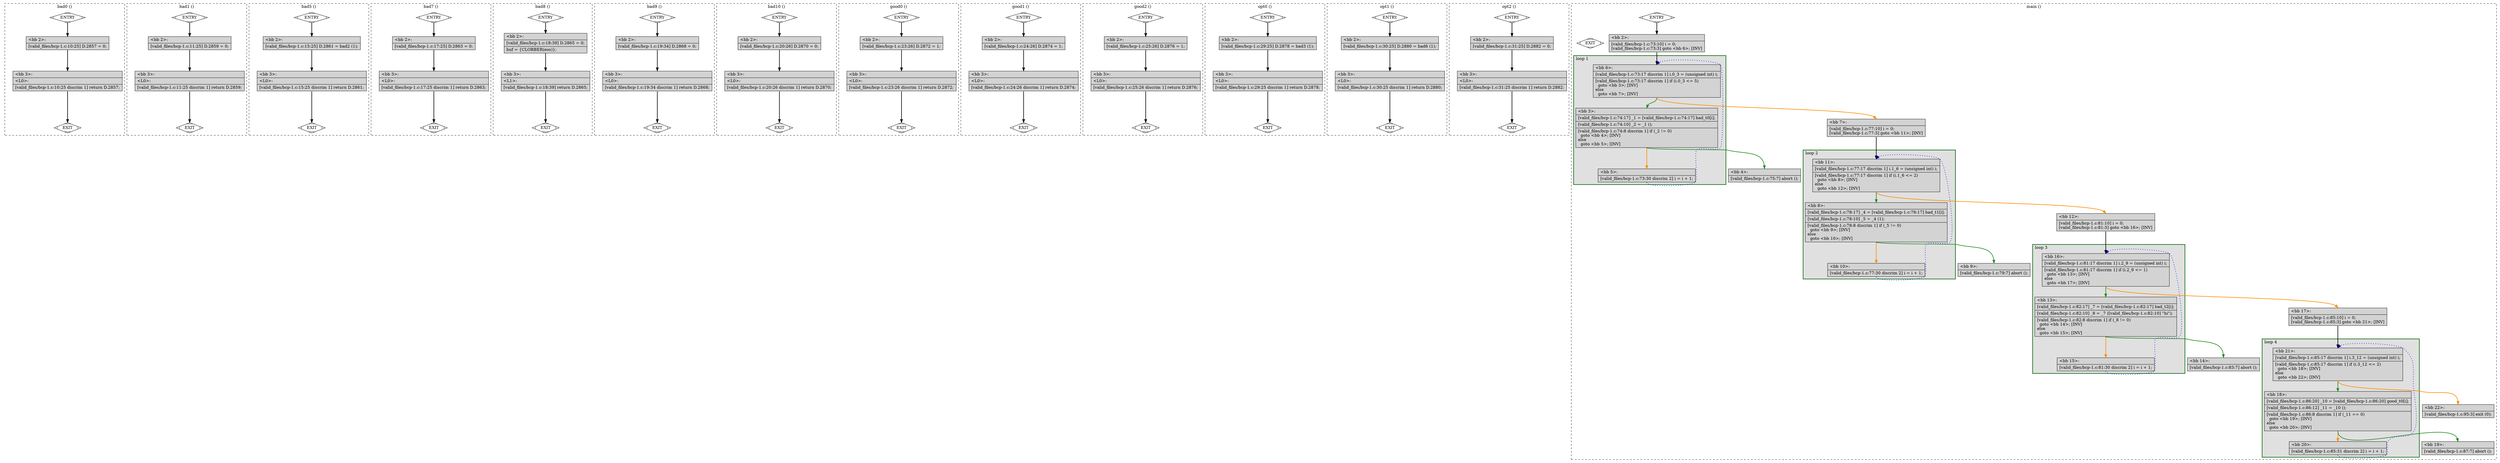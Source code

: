 digraph "a-bcp-1.c.015t.cfg" {
overlap=false;
subgraph "cluster_bad0" {
	style="dashed";
	color="black";
	label="bad0 ()";
	fn_0_basic_block_0 [shape=Mdiamond,style=filled,fillcolor=white,label="ENTRY"];

	fn_0_basic_block_1 [shape=Mdiamond,style=filled,fillcolor=white,label="EXIT"];

	fn_0_basic_block_2 [shape=record,style=filled,fillcolor=lightgrey,label="{\<bb\ 2\>:\l\
|[valid_files/bcp-1.c:10:25]\ D.2857\ =\ 0;\l\
}"];

	fn_0_basic_block_3 [shape=record,style=filled,fillcolor=lightgrey,label="{\<bb\ 3\>:\l\
|\<L0\>:\l\
|[valid_files/bcp-1.c:10:25\ discrim\ 1]\ return\ D.2857;\l\
}"];

	fn_0_basic_block_0:s -> fn_0_basic_block_2:n [style="solid,bold",color=black,weight=100,constraint=true];
	fn_0_basic_block_2:s -> fn_0_basic_block_3:n [style="solid,bold",color=black,weight=100,constraint=true];
	fn_0_basic_block_3:s -> fn_0_basic_block_1:n [style="solid,bold",color=black,weight=10,constraint=true];
	fn_0_basic_block_0:s -> fn_0_basic_block_1:n [style="invis",constraint=true];
}
subgraph "cluster_bad1" {
	style="dashed";
	color="black";
	label="bad1 ()";
	fn_1_basic_block_0 [shape=Mdiamond,style=filled,fillcolor=white,label="ENTRY"];

	fn_1_basic_block_1 [shape=Mdiamond,style=filled,fillcolor=white,label="EXIT"];

	fn_1_basic_block_2 [shape=record,style=filled,fillcolor=lightgrey,label="{\<bb\ 2\>:\l\
|[valid_files/bcp-1.c:11:25]\ D.2859\ =\ 0;\l\
}"];

	fn_1_basic_block_3 [shape=record,style=filled,fillcolor=lightgrey,label="{\<bb\ 3\>:\l\
|\<L0\>:\l\
|[valid_files/bcp-1.c:11:25\ discrim\ 1]\ return\ D.2859;\l\
}"];

	fn_1_basic_block_0:s -> fn_1_basic_block_2:n [style="solid,bold",color=black,weight=100,constraint=true];
	fn_1_basic_block_2:s -> fn_1_basic_block_3:n [style="solid,bold",color=black,weight=100,constraint=true];
	fn_1_basic_block_3:s -> fn_1_basic_block_1:n [style="solid,bold",color=black,weight=10,constraint=true];
	fn_1_basic_block_0:s -> fn_1_basic_block_1:n [style="invis",constraint=true];
}
subgraph "cluster_bad5" {
	style="dashed";
	color="black";
	label="bad5 ()";
	fn_5_basic_block_0 [shape=Mdiamond,style=filled,fillcolor=white,label="ENTRY"];

	fn_5_basic_block_1 [shape=Mdiamond,style=filled,fillcolor=white,label="EXIT"];

	fn_5_basic_block_2 [shape=record,style=filled,fillcolor=lightgrey,label="{\<bb\ 2\>:\l\
|[valid_files/bcp-1.c:15:25]\ D.2861\ =\ bad2\ (1);\l\
}"];

	fn_5_basic_block_3 [shape=record,style=filled,fillcolor=lightgrey,label="{\<bb\ 3\>:\l\
|\<L0\>:\l\
|[valid_files/bcp-1.c:15:25\ discrim\ 1]\ return\ D.2861;\l\
}"];

	fn_5_basic_block_0:s -> fn_5_basic_block_2:n [style="solid,bold",color=black,weight=100,constraint=true];
	fn_5_basic_block_2:s -> fn_5_basic_block_3:n [style="solid,bold",color=black,weight=100,constraint=true];
	fn_5_basic_block_3:s -> fn_5_basic_block_1:n [style="solid,bold",color=black,weight=10,constraint=true];
	fn_5_basic_block_0:s -> fn_5_basic_block_1:n [style="invis",constraint=true];
}
subgraph "cluster_bad7" {
	style="dashed";
	color="black";
	label="bad7 ()";
	fn_7_basic_block_0 [shape=Mdiamond,style=filled,fillcolor=white,label="ENTRY"];

	fn_7_basic_block_1 [shape=Mdiamond,style=filled,fillcolor=white,label="EXIT"];

	fn_7_basic_block_2 [shape=record,style=filled,fillcolor=lightgrey,label="{\<bb\ 2\>:\l\
|[valid_files/bcp-1.c:17:25]\ D.2863\ =\ 0;\l\
}"];

	fn_7_basic_block_3 [shape=record,style=filled,fillcolor=lightgrey,label="{\<bb\ 3\>:\l\
|\<L0\>:\l\
|[valid_files/bcp-1.c:17:25\ discrim\ 1]\ return\ D.2863;\l\
}"];

	fn_7_basic_block_0:s -> fn_7_basic_block_2:n [style="solid,bold",color=black,weight=100,constraint=true];
	fn_7_basic_block_2:s -> fn_7_basic_block_3:n [style="solid,bold",color=black,weight=100,constraint=true];
	fn_7_basic_block_3:s -> fn_7_basic_block_1:n [style="solid,bold",color=black,weight=10,constraint=true];
	fn_7_basic_block_0:s -> fn_7_basic_block_1:n [style="invis",constraint=true];
}
subgraph "cluster_bad8" {
	style="dashed";
	color="black";
	label="bad8 ()";
	fn_8_basic_block_0 [shape=Mdiamond,style=filled,fillcolor=white,label="ENTRY"];

	fn_8_basic_block_1 [shape=Mdiamond,style=filled,fillcolor=white,label="EXIT"];

	fn_8_basic_block_2 [shape=record,style=filled,fillcolor=lightgrey,label="{\<bb\ 2\>:\l\
|[valid_files/bcp-1.c:18:39]\ D.2865\ =\ 0;\l\
|buf\ =\ \{CLOBBER(eos)\};\l\
}"];

	fn_8_basic_block_3 [shape=record,style=filled,fillcolor=lightgrey,label="{\<bb\ 3\>:\l\
|\<L1\>:\l\
|[valid_files/bcp-1.c:18:39]\ return\ D.2865;\l\
}"];

	fn_8_basic_block_0:s -> fn_8_basic_block_2:n [style="solid,bold",color=black,weight=100,constraint=true];
	fn_8_basic_block_2:s -> fn_8_basic_block_3:n [style="solid,bold",color=black,weight=100,constraint=true];
	fn_8_basic_block_3:s -> fn_8_basic_block_1:n [style="solid,bold",color=black,weight=10,constraint=true];
	fn_8_basic_block_0:s -> fn_8_basic_block_1:n [style="invis",constraint=true];
}
subgraph "cluster_bad9" {
	style="dashed";
	color="black";
	label="bad9 ()";
	fn_9_basic_block_0 [shape=Mdiamond,style=filled,fillcolor=white,label="ENTRY"];

	fn_9_basic_block_1 [shape=Mdiamond,style=filled,fillcolor=white,label="EXIT"];

	fn_9_basic_block_2 [shape=record,style=filled,fillcolor=lightgrey,label="{\<bb\ 2\>:\l\
|[valid_files/bcp-1.c:19:34]\ D.2868\ =\ 0;\l\
}"];

	fn_9_basic_block_3 [shape=record,style=filled,fillcolor=lightgrey,label="{\<bb\ 3\>:\l\
|\<L0\>:\l\
|[valid_files/bcp-1.c:19:34\ discrim\ 1]\ return\ D.2868;\l\
}"];

	fn_9_basic_block_0:s -> fn_9_basic_block_2:n [style="solid,bold",color=black,weight=100,constraint=true];
	fn_9_basic_block_2:s -> fn_9_basic_block_3:n [style="solid,bold",color=black,weight=100,constraint=true];
	fn_9_basic_block_3:s -> fn_9_basic_block_1:n [style="solid,bold",color=black,weight=10,constraint=true];
	fn_9_basic_block_0:s -> fn_9_basic_block_1:n [style="invis",constraint=true];
}
subgraph "cluster_bad10" {
	style="dashed";
	color="black";
	label="bad10 ()";
	fn_10_basic_block_0 [shape=Mdiamond,style=filled,fillcolor=white,label="ENTRY"];

	fn_10_basic_block_1 [shape=Mdiamond,style=filled,fillcolor=white,label="EXIT"];

	fn_10_basic_block_2 [shape=record,style=filled,fillcolor=lightgrey,label="{\<bb\ 2\>:\l\
|[valid_files/bcp-1.c:20:26]\ D.2870\ =\ 0;\l\
}"];

	fn_10_basic_block_3 [shape=record,style=filled,fillcolor=lightgrey,label="{\<bb\ 3\>:\l\
|\<L0\>:\l\
|[valid_files/bcp-1.c:20:26\ discrim\ 1]\ return\ D.2870;\l\
}"];

	fn_10_basic_block_0:s -> fn_10_basic_block_2:n [style="solid,bold",color=black,weight=100,constraint=true];
	fn_10_basic_block_2:s -> fn_10_basic_block_3:n [style="solid,bold",color=black,weight=100,constraint=true];
	fn_10_basic_block_3:s -> fn_10_basic_block_1:n [style="solid,bold",color=black,weight=10,constraint=true];
	fn_10_basic_block_0:s -> fn_10_basic_block_1:n [style="invis",constraint=true];
}
subgraph "cluster_good0" {
	style="dashed";
	color="black";
	label="good0 ()";
	fn_11_basic_block_0 [shape=Mdiamond,style=filled,fillcolor=white,label="ENTRY"];

	fn_11_basic_block_1 [shape=Mdiamond,style=filled,fillcolor=white,label="EXIT"];

	fn_11_basic_block_2 [shape=record,style=filled,fillcolor=lightgrey,label="{\<bb\ 2\>:\l\
|[valid_files/bcp-1.c:23:26]\ D.2872\ =\ 1;\l\
}"];

	fn_11_basic_block_3 [shape=record,style=filled,fillcolor=lightgrey,label="{\<bb\ 3\>:\l\
|\<L0\>:\l\
|[valid_files/bcp-1.c:23:26\ discrim\ 1]\ return\ D.2872;\l\
}"];

	fn_11_basic_block_0:s -> fn_11_basic_block_2:n [style="solid,bold",color=black,weight=100,constraint=true];
	fn_11_basic_block_2:s -> fn_11_basic_block_3:n [style="solid,bold",color=black,weight=100,constraint=true];
	fn_11_basic_block_3:s -> fn_11_basic_block_1:n [style="solid,bold",color=black,weight=10,constraint=true];
	fn_11_basic_block_0:s -> fn_11_basic_block_1:n [style="invis",constraint=true];
}
subgraph "cluster_good1" {
	style="dashed";
	color="black";
	label="good1 ()";
	fn_12_basic_block_0 [shape=Mdiamond,style=filled,fillcolor=white,label="ENTRY"];

	fn_12_basic_block_1 [shape=Mdiamond,style=filled,fillcolor=white,label="EXIT"];

	fn_12_basic_block_2 [shape=record,style=filled,fillcolor=lightgrey,label="{\<bb\ 2\>:\l\
|[valid_files/bcp-1.c:24:26]\ D.2874\ =\ 1;\l\
}"];

	fn_12_basic_block_3 [shape=record,style=filled,fillcolor=lightgrey,label="{\<bb\ 3\>:\l\
|\<L0\>:\l\
|[valid_files/bcp-1.c:24:26\ discrim\ 1]\ return\ D.2874;\l\
}"];

	fn_12_basic_block_0:s -> fn_12_basic_block_2:n [style="solid,bold",color=black,weight=100,constraint=true];
	fn_12_basic_block_2:s -> fn_12_basic_block_3:n [style="solid,bold",color=black,weight=100,constraint=true];
	fn_12_basic_block_3:s -> fn_12_basic_block_1:n [style="solid,bold",color=black,weight=10,constraint=true];
	fn_12_basic_block_0:s -> fn_12_basic_block_1:n [style="invis",constraint=true];
}
subgraph "cluster_good2" {
	style="dashed";
	color="black";
	label="good2 ()";
	fn_13_basic_block_0 [shape=Mdiamond,style=filled,fillcolor=white,label="ENTRY"];

	fn_13_basic_block_1 [shape=Mdiamond,style=filled,fillcolor=white,label="EXIT"];

	fn_13_basic_block_2 [shape=record,style=filled,fillcolor=lightgrey,label="{\<bb\ 2\>:\l\
|[valid_files/bcp-1.c:25:26]\ D.2876\ =\ 1;\l\
}"];

	fn_13_basic_block_3 [shape=record,style=filled,fillcolor=lightgrey,label="{\<bb\ 3\>:\l\
|\<L0\>:\l\
|[valid_files/bcp-1.c:25:26\ discrim\ 1]\ return\ D.2876;\l\
}"];

	fn_13_basic_block_0:s -> fn_13_basic_block_2:n [style="solid,bold",color=black,weight=100,constraint=true];
	fn_13_basic_block_2:s -> fn_13_basic_block_3:n [style="solid,bold",color=black,weight=100,constraint=true];
	fn_13_basic_block_3:s -> fn_13_basic_block_1:n [style="solid,bold",color=black,weight=10,constraint=true];
	fn_13_basic_block_0:s -> fn_13_basic_block_1:n [style="invis",constraint=true];
}
subgraph "cluster_opt0" {
	style="dashed";
	color="black";
	label="opt0 ()";
	fn_14_basic_block_0 [shape=Mdiamond,style=filled,fillcolor=white,label="ENTRY"];

	fn_14_basic_block_1 [shape=Mdiamond,style=filled,fillcolor=white,label="EXIT"];

	fn_14_basic_block_2 [shape=record,style=filled,fillcolor=lightgrey,label="{\<bb\ 2\>:\l\
|[valid_files/bcp-1.c:29:25]\ D.2878\ =\ bad3\ (1);\l\
}"];

	fn_14_basic_block_3 [shape=record,style=filled,fillcolor=lightgrey,label="{\<bb\ 3\>:\l\
|\<L0\>:\l\
|[valid_files/bcp-1.c:29:25\ discrim\ 1]\ return\ D.2878;\l\
}"];

	fn_14_basic_block_0:s -> fn_14_basic_block_2:n [style="solid,bold",color=black,weight=100,constraint=true];
	fn_14_basic_block_2:s -> fn_14_basic_block_3:n [style="solid,bold",color=black,weight=100,constraint=true];
	fn_14_basic_block_3:s -> fn_14_basic_block_1:n [style="solid,bold",color=black,weight=10,constraint=true];
	fn_14_basic_block_0:s -> fn_14_basic_block_1:n [style="invis",constraint=true];
}
subgraph "cluster_opt1" {
	style="dashed";
	color="black";
	label="opt1 ()";
	fn_15_basic_block_0 [shape=Mdiamond,style=filled,fillcolor=white,label="ENTRY"];

	fn_15_basic_block_1 [shape=Mdiamond,style=filled,fillcolor=white,label="EXIT"];

	fn_15_basic_block_2 [shape=record,style=filled,fillcolor=lightgrey,label="{\<bb\ 2\>:\l\
|[valid_files/bcp-1.c:30:25]\ D.2880\ =\ bad6\ (1);\l\
}"];

	fn_15_basic_block_3 [shape=record,style=filled,fillcolor=lightgrey,label="{\<bb\ 3\>:\l\
|\<L0\>:\l\
|[valid_files/bcp-1.c:30:25\ discrim\ 1]\ return\ D.2880;\l\
}"];

	fn_15_basic_block_0:s -> fn_15_basic_block_2:n [style="solid,bold",color=black,weight=100,constraint=true];
	fn_15_basic_block_2:s -> fn_15_basic_block_3:n [style="solid,bold",color=black,weight=100,constraint=true];
	fn_15_basic_block_3:s -> fn_15_basic_block_1:n [style="solid,bold",color=black,weight=10,constraint=true];
	fn_15_basic_block_0:s -> fn_15_basic_block_1:n [style="invis",constraint=true];
}
subgraph "cluster_opt2" {
	style="dashed";
	color="black";
	label="opt2 ()";
	fn_16_basic_block_0 [shape=Mdiamond,style=filled,fillcolor=white,label="ENTRY"];

	fn_16_basic_block_1 [shape=Mdiamond,style=filled,fillcolor=white,label="EXIT"];

	fn_16_basic_block_2 [shape=record,style=filled,fillcolor=lightgrey,label="{\<bb\ 2\>:\l\
|[valid_files/bcp-1.c:31:25]\ D.2882\ =\ 0;\l\
}"];

	fn_16_basic_block_3 [shape=record,style=filled,fillcolor=lightgrey,label="{\<bb\ 3\>:\l\
|\<L0\>:\l\
|[valid_files/bcp-1.c:31:25\ discrim\ 1]\ return\ D.2882;\l\
}"];

	fn_16_basic_block_0:s -> fn_16_basic_block_2:n [style="solid,bold",color=black,weight=100,constraint=true];
	fn_16_basic_block_2:s -> fn_16_basic_block_3:n [style="solid,bold",color=black,weight=100,constraint=true];
	fn_16_basic_block_3:s -> fn_16_basic_block_1:n [style="solid,bold",color=black,weight=10,constraint=true];
	fn_16_basic_block_0:s -> fn_16_basic_block_1:n [style="invis",constraint=true];
}
subgraph "cluster_main" {
	style="dashed";
	color="black";
	label="main ()";
	subgraph cluster_17_4 {
	style="filled";
	color="darkgreen";
	fillcolor="grey88";
	label="loop 4";
	labeljust=l;
	penwidth=2;
	fn_17_basic_block_21 [shape=record,style=filled,fillcolor=lightgrey,label="{\<bb\ 21\>:\l\
|[valid_files/bcp-1.c:85:17\ discrim\ 1]\ i.3_12\ =\ (unsigned\ int)\ i;\l\
|[valid_files/bcp-1.c:85:17\ discrim\ 1]\ if\ (i.3_12\ \<=\ 2)\l\
\ \ goto\ \<bb\ 18\>;\ [INV]\l\
else\l\
\ \ goto\ \<bb\ 22\>;\ [INV]\l\
}"];

	fn_17_basic_block_18 [shape=record,style=filled,fillcolor=lightgrey,label="{\<bb\ 18\>:\l\
|[valid_files/bcp-1.c:86:20]\ _10\ =\ [valid_files/bcp-1.c:86:20]\ good_t0[i];\l\
|[valid_files/bcp-1.c:86:12]\ _11\ =\ _10\ ();\l\
|[valid_files/bcp-1.c:86:8\ discrim\ 1]\ if\ (_11\ ==\ 0)\l\
\ \ goto\ \<bb\ 19\>;\ [INV]\l\
else\l\
\ \ goto\ \<bb\ 20\>;\ [INV]\l\
}"];

	fn_17_basic_block_20 [shape=record,style=filled,fillcolor=lightgrey,label="{\<bb\ 20\>:\l\
|[valid_files/bcp-1.c:85:31\ discrim\ 2]\ i\ =\ i\ +\ 1;\l\
}"];

	}
	subgraph cluster_17_3 {
	style="filled";
	color="darkgreen";
	fillcolor="grey88";
	label="loop 3";
	labeljust=l;
	penwidth=2;
	fn_17_basic_block_16 [shape=record,style=filled,fillcolor=lightgrey,label="{\<bb\ 16\>:\l\
|[valid_files/bcp-1.c:81:17\ discrim\ 1]\ i.2_9\ =\ (unsigned\ int)\ i;\l\
|[valid_files/bcp-1.c:81:17\ discrim\ 1]\ if\ (i.2_9\ \<=\ 1)\l\
\ \ goto\ \<bb\ 13\>;\ [INV]\l\
else\l\
\ \ goto\ \<bb\ 17\>;\ [INV]\l\
}"];

	fn_17_basic_block_13 [shape=record,style=filled,fillcolor=lightgrey,label="{\<bb\ 13\>:\l\
|[valid_files/bcp-1.c:82:17]\ _7\ =\ [valid_files/bcp-1.c:82:17]\ bad_t2[i];\l\
|[valid_files/bcp-1.c:82:10]\ _8\ =\ _7\ ([valid_files/bcp-1.c:82:10]\ \"hi\");\l\
|[valid_files/bcp-1.c:82:8\ discrim\ 1]\ if\ (_8\ !=\ 0)\l\
\ \ goto\ \<bb\ 14\>;\ [INV]\l\
else\l\
\ \ goto\ \<bb\ 15\>;\ [INV]\l\
}"];

	fn_17_basic_block_15 [shape=record,style=filled,fillcolor=lightgrey,label="{\<bb\ 15\>:\l\
|[valid_files/bcp-1.c:81:30\ discrim\ 2]\ i\ =\ i\ +\ 1;\l\
}"];

	}
	subgraph cluster_17_2 {
	style="filled";
	color="darkgreen";
	fillcolor="grey88";
	label="loop 2";
	labeljust=l;
	penwidth=2;
	fn_17_basic_block_11 [shape=record,style=filled,fillcolor=lightgrey,label="{\<bb\ 11\>:\l\
|[valid_files/bcp-1.c:77:17\ discrim\ 1]\ i.1_6\ =\ (unsigned\ int)\ i;\l\
|[valid_files/bcp-1.c:77:17\ discrim\ 1]\ if\ (i.1_6\ \<=\ 2)\l\
\ \ goto\ \<bb\ 8\>;\ [INV]\l\
else\l\
\ \ goto\ \<bb\ 12\>;\ [INV]\l\
}"];

	fn_17_basic_block_8 [shape=record,style=filled,fillcolor=lightgrey,label="{\<bb\ 8\>:\l\
|[valid_files/bcp-1.c:78:17]\ _4\ =\ [valid_files/bcp-1.c:78:17]\ bad_t1[i];\l\
|[valid_files/bcp-1.c:78:10]\ _5\ =\ _4\ (1);\l\
|[valid_files/bcp-1.c:78:8\ discrim\ 1]\ if\ (_5\ !=\ 0)\l\
\ \ goto\ \<bb\ 9\>;\ [INV]\l\
else\l\
\ \ goto\ \<bb\ 10\>;\ [INV]\l\
}"];

	fn_17_basic_block_10 [shape=record,style=filled,fillcolor=lightgrey,label="{\<bb\ 10\>:\l\
|[valid_files/bcp-1.c:77:30\ discrim\ 2]\ i\ =\ i\ +\ 1;\l\
}"];

	}
	subgraph cluster_17_1 {
	style="filled";
	color="darkgreen";
	fillcolor="grey88";
	label="loop 1";
	labeljust=l;
	penwidth=2;
	fn_17_basic_block_6 [shape=record,style=filled,fillcolor=lightgrey,label="{\<bb\ 6\>:\l\
|[valid_files/bcp-1.c:73:17\ discrim\ 1]\ i.0_3\ =\ (unsigned\ int)\ i;\l\
|[valid_files/bcp-1.c:73:17\ discrim\ 1]\ if\ (i.0_3\ \<=\ 5)\l\
\ \ goto\ \<bb\ 3\>;\ [INV]\l\
else\l\
\ \ goto\ \<bb\ 7\>;\ [INV]\l\
}"];

	fn_17_basic_block_3 [shape=record,style=filled,fillcolor=lightgrey,label="{\<bb\ 3\>:\l\
|[valid_files/bcp-1.c:74:17]\ _1\ =\ [valid_files/bcp-1.c:74:17]\ bad_t0[i];\l\
|[valid_files/bcp-1.c:74:10]\ _2\ =\ _1\ ();\l\
|[valid_files/bcp-1.c:74:8\ discrim\ 1]\ if\ (_2\ !=\ 0)\l\
\ \ goto\ \<bb\ 4\>;\ [INV]\l\
else\l\
\ \ goto\ \<bb\ 5\>;\ [INV]\l\
}"];

	fn_17_basic_block_5 [shape=record,style=filled,fillcolor=lightgrey,label="{\<bb\ 5\>:\l\
|[valid_files/bcp-1.c:73:30\ discrim\ 2]\ i\ =\ i\ +\ 1;\l\
}"];

	}
	fn_17_basic_block_0 [shape=Mdiamond,style=filled,fillcolor=white,label="ENTRY"];

	fn_17_basic_block_1 [shape=Mdiamond,style=filled,fillcolor=white,label="EXIT"];

	fn_17_basic_block_2 [shape=record,style=filled,fillcolor=lightgrey,label="{\<bb\ 2\>:\l\
|[valid_files/bcp-1.c:73:10]\ i\ =\ 0;\l\
[valid_files/bcp-1.c:73:3]\ goto\ \<bb\ 6\>;\ [INV]\l\
}"];

	fn_17_basic_block_4 [shape=record,style=filled,fillcolor=lightgrey,label="{\<bb\ 4\>:\l\
|[valid_files/bcp-1.c:75:7]\ abort\ ();\l\
}"];

	fn_17_basic_block_7 [shape=record,style=filled,fillcolor=lightgrey,label="{\<bb\ 7\>:\l\
|[valid_files/bcp-1.c:77:10]\ i\ =\ 0;\l\
[valid_files/bcp-1.c:77:3]\ goto\ \<bb\ 11\>;\ [INV]\l\
}"];

	fn_17_basic_block_9 [shape=record,style=filled,fillcolor=lightgrey,label="{\<bb\ 9\>:\l\
|[valid_files/bcp-1.c:79:7]\ abort\ ();\l\
}"];

	fn_17_basic_block_12 [shape=record,style=filled,fillcolor=lightgrey,label="{\<bb\ 12\>:\l\
|[valid_files/bcp-1.c:81:10]\ i\ =\ 0;\l\
[valid_files/bcp-1.c:81:3]\ goto\ \<bb\ 16\>;\ [INV]\l\
}"];

	fn_17_basic_block_14 [shape=record,style=filled,fillcolor=lightgrey,label="{\<bb\ 14\>:\l\
|[valid_files/bcp-1.c:83:7]\ abort\ ();\l\
}"];

	fn_17_basic_block_17 [shape=record,style=filled,fillcolor=lightgrey,label="{\<bb\ 17\>:\l\
|[valid_files/bcp-1.c:85:10]\ i\ =\ 0;\l\
[valid_files/bcp-1.c:85:3]\ goto\ \<bb\ 21\>;\ [INV]\l\
}"];

	fn_17_basic_block_19 [shape=record,style=filled,fillcolor=lightgrey,label="{\<bb\ 19\>:\l\
|[valid_files/bcp-1.c:87:7]\ abort\ ();\l\
}"];

	fn_17_basic_block_22 [shape=record,style=filled,fillcolor=lightgrey,label="{\<bb\ 22\>:\l\
|[valid_files/bcp-1.c:95:3]\ exit\ (0);\l\
}"];

	fn_17_basic_block_0:s -> fn_17_basic_block_2:n [style="solid,bold",color=black,weight=100,constraint=true];
	fn_17_basic_block_2:s -> fn_17_basic_block_6:n [style="solid,bold",color=black,weight=100,constraint=true];
	fn_17_basic_block_3:s -> fn_17_basic_block_4:n [style="solid,bold",color=forestgreen,weight=10,constraint=true];
	fn_17_basic_block_3:s -> fn_17_basic_block_5:n [style="solid,bold",color=darkorange,weight=10,constraint=true];
	fn_17_basic_block_5:s -> fn_17_basic_block_6:n [style="dotted,bold",color=blue,weight=10,constraint=false];
	fn_17_basic_block_6:s -> fn_17_basic_block_3:n [style="solid,bold",color=forestgreen,weight=10,constraint=true];
	fn_17_basic_block_6:s -> fn_17_basic_block_7:n [style="solid,bold",color=darkorange,weight=10,constraint=true];
	fn_17_basic_block_7:s -> fn_17_basic_block_11:n [style="solid,bold",color=black,weight=100,constraint=true];
	fn_17_basic_block_8:s -> fn_17_basic_block_9:n [style="solid,bold",color=forestgreen,weight=10,constraint=true];
	fn_17_basic_block_8:s -> fn_17_basic_block_10:n [style="solid,bold",color=darkorange,weight=10,constraint=true];
	fn_17_basic_block_10:s -> fn_17_basic_block_11:n [style="dotted,bold",color=blue,weight=10,constraint=false];
	fn_17_basic_block_11:s -> fn_17_basic_block_8:n [style="solid,bold",color=forestgreen,weight=10,constraint=true];
	fn_17_basic_block_11:s -> fn_17_basic_block_12:n [style="solid,bold",color=darkorange,weight=10,constraint=true];
	fn_17_basic_block_12:s -> fn_17_basic_block_16:n [style="solid,bold",color=black,weight=100,constraint=true];
	fn_17_basic_block_13:s -> fn_17_basic_block_14:n [style="solid,bold",color=forestgreen,weight=10,constraint=true];
	fn_17_basic_block_13:s -> fn_17_basic_block_15:n [style="solid,bold",color=darkorange,weight=10,constraint=true];
	fn_17_basic_block_15:s -> fn_17_basic_block_16:n [style="dotted,bold",color=blue,weight=10,constraint=false];
	fn_17_basic_block_16:s -> fn_17_basic_block_13:n [style="solid,bold",color=forestgreen,weight=10,constraint=true];
	fn_17_basic_block_16:s -> fn_17_basic_block_17:n [style="solid,bold",color=darkorange,weight=10,constraint=true];
	fn_17_basic_block_17:s -> fn_17_basic_block_21:n [style="solid,bold",color=black,weight=100,constraint=true];
	fn_17_basic_block_18:s -> fn_17_basic_block_19:n [style="solid,bold",color=forestgreen,weight=10,constraint=true];
	fn_17_basic_block_18:s -> fn_17_basic_block_20:n [style="solid,bold",color=darkorange,weight=10,constraint=true];
	fn_17_basic_block_20:s -> fn_17_basic_block_21:n [style="dotted,bold",color=blue,weight=10,constraint=false];
	fn_17_basic_block_21:s -> fn_17_basic_block_18:n [style="solid,bold",color=forestgreen,weight=10,constraint=true];
	fn_17_basic_block_21:s -> fn_17_basic_block_22:n [style="solid,bold",color=darkorange,weight=10,constraint=true];
	fn_17_basic_block_0:s -> fn_17_basic_block_1:n [style="invis",constraint=true];
}
}
